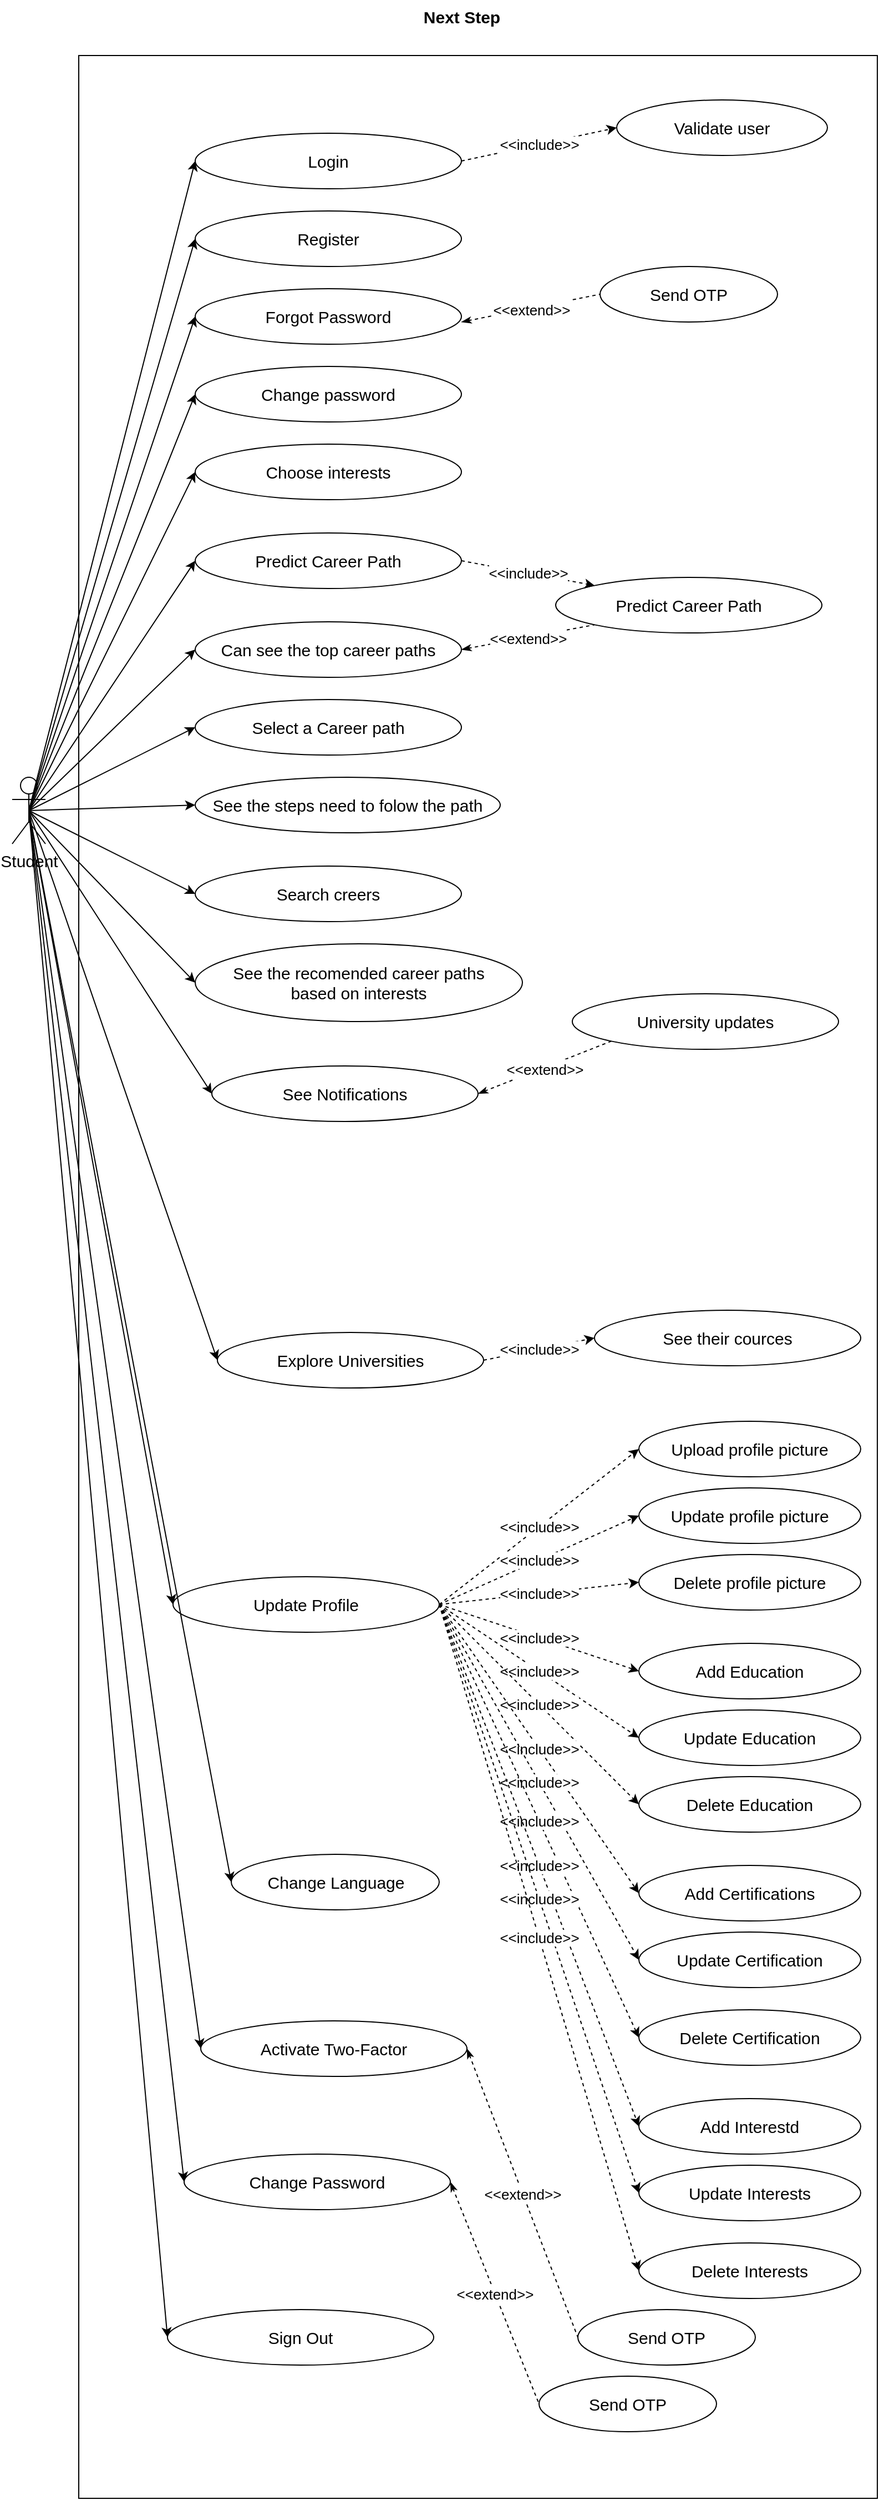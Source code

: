 <mxfile>
    <diagram id="2UZ3SYDk-odGKClvxXBn" name="Page-1">
        <mxGraphModel dx="4890" dy="3395" grid="1" gridSize="10" guides="1" tooltips="1" connect="1" arrows="1" fold="1" page="1" pageScale="1" pageWidth="827" pageHeight="1169" math="0" shadow="0">
            <root>
                <mxCell id="0"/>
                <mxCell id="1" parent="0"/>
                <mxCell id="3" value="" style="rounded=0;whiteSpace=wrap;html=1;movable=0;resizable=0;rotatable=0;deletable=0;editable=0;connectable=0;" parent="1" vertex="1">
                    <mxGeometry x="80" y="80" width="720" height="2200" as="geometry"/>
                </mxCell>
                <mxCell id="4" value="&lt;b&gt;&lt;font style=&quot;font-size: 15px;&quot;&gt;Next Step&lt;/font&gt;&lt;/b&gt;" style="text;html=1;strokeColor=none;fillColor=none;align=center;verticalAlign=middle;whiteSpace=wrap;rounded=0;movable=0;resizable=0;rotatable=0;deletable=0;editable=0;connectable=0;" parent="1" vertex="1">
                    <mxGeometry x="373" y="30" width="105" height="30" as="geometry"/>
                </mxCell>
                <mxCell id="5" value="Student" style="shape=umlActor;verticalLabelPosition=bottom;verticalAlign=top;html=1;outlineConnect=0;fontSize=15;movable=0;resizable=0;rotatable=0;deletable=0;editable=0;connectable=0;" parent="1" vertex="1">
                    <mxGeometry x="20" y="730" width="30" height="60" as="geometry"/>
                </mxCell>
                <mxCell id="6" value="Login" style="ellipse;whiteSpace=wrap;html=1;fontSize=15;movable=0;resizable=0;rotatable=0;deletable=0;editable=0;connectable=0;" parent="1" vertex="1">
                    <mxGeometry x="185" y="150" width="240" height="50" as="geometry"/>
                </mxCell>
                <mxCell id="7" value="Register" style="ellipse;whiteSpace=wrap;html=1;fontSize=15;movable=0;resizable=0;rotatable=0;deletable=0;editable=0;connectable=0;" parent="1" vertex="1">
                    <mxGeometry x="185" y="220" width="240" height="50" as="geometry"/>
                </mxCell>
                <mxCell id="8" value="Forgot Password" style="ellipse;whiteSpace=wrap;html=1;fontSize=15;movable=0;resizable=0;rotatable=0;deletable=0;editable=0;connectable=0;" parent="1" vertex="1">
                    <mxGeometry x="185" y="290" width="240" height="50" as="geometry"/>
                </mxCell>
                <mxCell id="9" value="Change password" style="ellipse;whiteSpace=wrap;html=1;fontSize=15;movable=0;resizable=0;rotatable=0;deletable=0;editable=0;connectable=0;" parent="1" vertex="1">
                    <mxGeometry x="185" y="360" width="240" height="50" as="geometry"/>
                </mxCell>
                <mxCell id="10" value="Choose interests" style="ellipse;whiteSpace=wrap;html=1;fontSize=15;movable=0;resizable=0;rotatable=0;deletable=0;editable=0;connectable=0;" parent="1" vertex="1">
                    <mxGeometry x="185" y="430" width="240" height="50" as="geometry"/>
                </mxCell>
                <mxCell id="11" value="Send OTP" style="ellipse;whiteSpace=wrap;html=1;fontSize=15;movable=0;resizable=0;rotatable=0;deletable=0;editable=0;connectable=0;" parent="1" vertex="1">
                    <mxGeometry x="550" y="270" width="160" height="50" as="geometry"/>
                </mxCell>
                <mxCell id="13" value="" style="endArrow=none;html=1;fontSize=15;entryX=0;entryY=0.5;entryDx=0;entryDy=0;dashed=1;endFill=0;startArrow=classicThin;startFill=1;movable=0;resizable=0;rotatable=0;deletable=0;editable=0;connectable=0;" parent="1" target="11" edge="1">
                    <mxGeometry relative="1" as="geometry">
                        <mxPoint x="425" y="320" as="sourcePoint"/>
                        <mxPoint x="585" y="320" as="targetPoint"/>
                    </mxGeometry>
                </mxCell>
                <mxCell id="14" value="&lt;font style=&quot;font-size: 13px;&quot;&gt;&amp;lt;&amp;lt;extend&amp;gt;&amp;gt;&lt;/font&gt;" style="edgeLabel;resizable=0;html=1;align=center;verticalAlign=middle;fontSize=15;movable=0;rotatable=0;deletable=0;editable=0;connectable=0;" parent="13" connectable="0" vertex="1">
                    <mxGeometry relative="1" as="geometry"/>
                </mxCell>
                <mxCell id="16" value="Predict Career Path" style="ellipse;whiteSpace=wrap;html=1;fontSize=15;movable=0;resizable=0;rotatable=0;deletable=0;editable=0;connectable=0;" parent="1" vertex="1">
                    <mxGeometry x="185" y="510" width="240" height="50" as="geometry"/>
                </mxCell>
                <mxCell id="17" value="Can see the top career paths" style="ellipse;whiteSpace=wrap;html=1;fontSize=15;movable=0;resizable=0;rotatable=0;deletable=0;editable=0;connectable=0;" parent="1" vertex="1">
                    <mxGeometry x="185" y="590" width="240" height="50" as="geometry"/>
                </mxCell>
                <mxCell id="18" value="Predict Career Path" style="ellipse;whiteSpace=wrap;html=1;fontSize=15;movable=0;resizable=0;rotatable=0;deletable=0;editable=0;connectable=0;" parent="1" vertex="1">
                    <mxGeometry x="510" y="550" width="240" height="50" as="geometry"/>
                </mxCell>
                <mxCell id="19" value="" style="endArrow=classic;html=1;dashed=1;fontSize=13;exitX=1;exitY=0.5;exitDx=0;exitDy=0;entryX=0;entryY=0;entryDx=0;entryDy=0;movable=0;resizable=0;rotatable=0;deletable=0;editable=0;connectable=0;" parent="1" source="16" target="18" edge="1">
                    <mxGeometry relative="1" as="geometry">
                        <mxPoint x="420" y="480" as="sourcePoint"/>
                        <mxPoint x="580" y="480" as="targetPoint"/>
                    </mxGeometry>
                </mxCell>
                <mxCell id="20" value="&lt;font style=&quot;font-size: 13px;&quot;&gt;&amp;lt;&amp;lt;include&amp;gt;&amp;gt;&lt;/font&gt;" style="edgeLabel;resizable=0;html=1;align=center;verticalAlign=middle;fontSize=13;movable=0;rotatable=0;deletable=0;editable=0;connectable=0;" parent="19" connectable="0" vertex="1">
                    <mxGeometry relative="1" as="geometry"/>
                </mxCell>
                <mxCell id="22" value="" style="endArrow=none;html=1;fontSize=15;entryX=0;entryY=1;entryDx=0;entryDy=0;dashed=1;endFill=0;startArrow=classicThin;startFill=1;exitX=1;exitY=0.5;exitDx=0;exitDy=0;movable=0;resizable=0;rotatable=0;deletable=0;editable=0;connectable=0;" parent="1" source="17" target="18" edge="1">
                    <mxGeometry relative="1" as="geometry">
                        <mxPoint x="450" y="695" as="sourcePoint"/>
                        <mxPoint x="535" y="620" as="targetPoint"/>
                    </mxGeometry>
                </mxCell>
                <mxCell id="23" value="&lt;font style=&quot;font-size: 13px;&quot;&gt;&amp;lt;&amp;lt;extend&amp;gt;&amp;gt;&lt;/font&gt;" style="edgeLabel;resizable=0;html=1;align=center;verticalAlign=middle;fontSize=15;movable=0;rotatable=0;deletable=0;editable=0;connectable=0;" parent="22" connectable="0" vertex="1">
                    <mxGeometry relative="1" as="geometry"/>
                </mxCell>
                <mxCell id="25" value="" style="endArrow=classic;html=1;fontSize=13;exitX=0.5;exitY=0.5;exitDx=0;exitDy=0;exitPerimeter=0;entryX=0;entryY=0.5;entryDx=0;entryDy=0;movable=0;resizable=0;rotatable=0;deletable=0;editable=0;connectable=0;" parent="1" source="5" target="6" edge="1">
                    <mxGeometry width="50" height="50" relative="1" as="geometry">
                        <mxPoint x="490" y="230" as="sourcePoint"/>
                        <mxPoint x="540" y="180" as="targetPoint"/>
                    </mxGeometry>
                </mxCell>
                <mxCell id="26" value="" style="endArrow=classic;html=1;fontSize=13;exitX=0.5;exitY=0.5;exitDx=0;exitDy=0;exitPerimeter=0;entryX=0;entryY=0.5;entryDx=0;entryDy=0;movable=0;resizable=0;rotatable=0;deletable=0;editable=0;connectable=0;" parent="1" source="5" target="7" edge="1">
                    <mxGeometry width="50" height="50" relative="1" as="geometry">
                        <mxPoint x="45.0" y="240" as="sourcePoint"/>
                        <mxPoint x="195.0" y="185" as="targetPoint"/>
                    </mxGeometry>
                </mxCell>
                <mxCell id="27" value="" style="endArrow=classic;html=1;fontSize=13;exitX=0.5;exitY=0.5;exitDx=0;exitDy=0;exitPerimeter=0;entryX=0;entryY=0.5;entryDx=0;entryDy=0;movable=0;resizable=0;rotatable=0;deletable=0;editable=0;connectable=0;" parent="1" source="5" target="8" edge="1">
                    <mxGeometry width="50" height="50" relative="1" as="geometry">
                        <mxPoint x="55.0" y="250" as="sourcePoint"/>
                        <mxPoint x="205.0" y="195" as="targetPoint"/>
                    </mxGeometry>
                </mxCell>
                <mxCell id="28" value="" style="endArrow=classic;html=1;fontSize=13;exitX=0.5;exitY=0.5;exitDx=0;exitDy=0;exitPerimeter=0;entryX=0;entryY=0.5;entryDx=0;entryDy=0;movable=0;resizable=0;rotatable=0;deletable=0;editable=0;connectable=0;" parent="1" source="5" target="9" edge="1">
                    <mxGeometry width="50" height="50" relative="1" as="geometry">
                        <mxPoint x="65.0" y="260" as="sourcePoint"/>
                        <mxPoint x="215.0" y="205" as="targetPoint"/>
                    </mxGeometry>
                </mxCell>
                <mxCell id="29" value="" style="endArrow=classic;html=1;fontSize=13;exitX=0.5;exitY=0.5;exitDx=0;exitDy=0;exitPerimeter=0;entryX=0;entryY=0.5;entryDx=0;entryDy=0;movable=0;resizable=0;rotatable=0;deletable=0;editable=0;connectable=0;" parent="1" source="5" target="10" edge="1">
                    <mxGeometry width="50" height="50" relative="1" as="geometry">
                        <mxPoint x="75.0" y="270" as="sourcePoint"/>
                        <mxPoint x="225.0" y="215" as="targetPoint"/>
                    </mxGeometry>
                </mxCell>
                <mxCell id="30" value="" style="endArrow=classic;html=1;fontSize=13;exitX=0.5;exitY=0.5;exitDx=0;exitDy=0;exitPerimeter=0;entryX=0;entryY=0.5;entryDx=0;entryDy=0;movable=0;resizable=0;rotatable=0;deletable=0;editable=0;connectable=0;" parent="1" source="5" target="16" edge="1">
                    <mxGeometry width="50" height="50" relative="1" as="geometry">
                        <mxPoint x="85.0" y="280" as="sourcePoint"/>
                        <mxPoint x="235.0" y="225" as="targetPoint"/>
                    </mxGeometry>
                </mxCell>
                <mxCell id="31" value="" style="endArrow=classic;html=1;fontSize=13;exitX=0.5;exitY=0.5;exitDx=0;exitDy=0;exitPerimeter=0;entryX=0;entryY=0.5;entryDx=0;entryDy=0;movable=0;resizable=0;rotatable=0;deletable=0;editable=0;connectable=0;" parent="1" source="5" target="17" edge="1">
                    <mxGeometry width="50" height="50" relative="1" as="geometry">
                        <mxPoint x="95.0" y="290" as="sourcePoint"/>
                        <mxPoint x="245.0" y="235" as="targetPoint"/>
                    </mxGeometry>
                </mxCell>
                <mxCell id="32" value="Select a Career path" style="ellipse;whiteSpace=wrap;html=1;fontSize=15;movable=0;resizable=0;rotatable=0;deletable=0;editable=0;connectable=0;" parent="1" vertex="1">
                    <mxGeometry x="185" y="660" width="240" height="50" as="geometry"/>
                </mxCell>
                <mxCell id="33" value="" style="endArrow=classic;html=1;fontSize=13;exitX=0.5;exitY=0.5;exitDx=0;exitDy=0;exitPerimeter=0;entryX=0;entryY=0.5;entryDx=0;entryDy=0;movable=0;resizable=0;rotatable=0;deletable=0;editable=0;connectable=0;" parent="1" source="5" target="32" edge="1">
                    <mxGeometry width="50" height="50" relative="1" as="geometry">
                        <mxPoint x="35" y="300" as="sourcePoint"/>
                        <mxPoint x="245.0" y="305" as="targetPoint"/>
                    </mxGeometry>
                </mxCell>
                <mxCell id="34" value="See the steps need to folow the path" style="ellipse;whiteSpace=wrap;html=1;fontSize=15;movable=0;resizable=0;rotatable=0;deletable=0;editable=0;connectable=0;" parent="1" vertex="1">
                    <mxGeometry x="185" y="730" width="275" height="50" as="geometry"/>
                </mxCell>
                <mxCell id="35" value="" style="endArrow=classic;html=1;fontSize=13;exitX=0.5;exitY=0.5;exitDx=0;exitDy=0;exitPerimeter=0;entryX=0;entryY=0.5;entryDx=0;entryDy=0;movable=0;resizable=0;rotatable=0;deletable=0;editable=0;connectable=0;" parent="1" source="5" target="34" edge="1">
                    <mxGeometry width="50" height="50" relative="1" as="geometry">
                        <mxPoint x="35" y="370" as="sourcePoint"/>
                        <mxPoint x="245.0" y="375" as="targetPoint"/>
                    </mxGeometry>
                </mxCell>
                <mxCell id="36" value="Search creers" style="ellipse;whiteSpace=wrap;html=1;fontSize=15;movable=0;resizable=0;rotatable=0;deletable=0;editable=0;connectable=0;" parent="1" vertex="1">
                    <mxGeometry x="185" y="810" width="240" height="50" as="geometry"/>
                </mxCell>
                <mxCell id="37" value="" style="endArrow=classic;html=1;fontSize=13;exitX=0.5;exitY=0.5;exitDx=0;exitDy=0;exitPerimeter=0;entryX=0;entryY=0.5;entryDx=0;entryDy=0;movable=0;resizable=0;rotatable=0;deletable=0;editable=0;connectable=0;" parent="1" source="5" target="36" edge="1">
                    <mxGeometry width="50" height="50" relative="1" as="geometry">
                        <mxPoint x="35" y="450" as="sourcePoint"/>
                        <mxPoint x="245.0" y="455" as="targetPoint"/>
                    </mxGeometry>
                </mxCell>
                <mxCell id="38" value="See the recomended career paths &lt;br&gt;based on interests" style="ellipse;whiteSpace=wrap;html=1;fontSize=15;movable=0;resizable=0;rotatable=0;deletable=0;editable=0;connectable=0;" parent="1" vertex="1">
                    <mxGeometry x="185" y="880" width="295" height="70" as="geometry"/>
                </mxCell>
                <mxCell id="39" value="" style="endArrow=classic;html=1;fontSize=13;exitX=0.5;exitY=0.5;exitDx=0;exitDy=0;exitPerimeter=0;entryX=0;entryY=0.5;entryDx=0;entryDy=0;movable=0;resizable=0;rotatable=0;deletable=0;editable=0;connectable=0;" parent="1" source="5" target="38" edge="1">
                    <mxGeometry width="50" height="50" relative="1" as="geometry">
                        <mxPoint x="35" y="540" as="sourcePoint"/>
                        <mxPoint x="245.0" y="545" as="targetPoint"/>
                    </mxGeometry>
                </mxCell>
                <mxCell id="40" value="See Notifications" style="ellipse;whiteSpace=wrap;html=1;fontSize=15;movable=0;resizable=0;rotatable=0;deletable=0;editable=0;connectable=0;" parent="1" vertex="1">
                    <mxGeometry x="200" y="990" width="240" height="50" as="geometry"/>
                </mxCell>
                <mxCell id="41" value="" style="endArrow=classic;html=1;fontSize=13;exitX=0.5;exitY=0.5;exitDx=0;exitDy=0;exitPerimeter=0;entryX=0;entryY=0.5;entryDx=0;entryDy=0;movable=0;resizable=0;rotatable=0;deletable=0;editable=0;connectable=0;" parent="1" source="5" target="40" edge="1">
                    <mxGeometry width="50" height="50" relative="1" as="geometry">
                        <mxPoint x="50" y="630" as="sourcePoint"/>
                        <mxPoint x="260.0" y="635" as="targetPoint"/>
                    </mxGeometry>
                </mxCell>
                <mxCell id="42" value="University updates" style="ellipse;whiteSpace=wrap;html=1;fontSize=15;movable=0;resizable=0;rotatable=0;deletable=0;editable=0;connectable=0;" parent="1" vertex="1">
                    <mxGeometry x="525" y="925" width="240" height="50" as="geometry"/>
                </mxCell>
                <mxCell id="43" value="" style="endArrow=none;html=1;fontSize=15;entryX=0;entryY=1;entryDx=0;entryDy=0;dashed=1;endFill=0;startArrow=classicThin;startFill=1;exitX=1;exitY=0.5;exitDx=0;exitDy=0;movable=0;resizable=0;rotatable=0;deletable=0;editable=0;connectable=0;" parent="1" source="40" target="42" edge="1">
                    <mxGeometry relative="1" as="geometry">
                        <mxPoint x="440" y="990" as="sourcePoint"/>
                        <mxPoint x="550" y="995" as="targetPoint"/>
                    </mxGeometry>
                </mxCell>
                <mxCell id="44" value="&lt;font style=&quot;font-size: 13px;&quot;&gt;&amp;lt;&amp;lt;extend&amp;gt;&amp;gt;&lt;/font&gt;" style="edgeLabel;resizable=0;html=1;align=center;verticalAlign=middle;fontSize=15;movable=0;rotatable=0;deletable=0;editable=0;connectable=0;" parent="43" connectable="0" vertex="1">
                    <mxGeometry relative="1" as="geometry"/>
                </mxCell>
                <mxCell id="45" value="Explore Universities" style="ellipse;whiteSpace=wrap;html=1;fontSize=15;movable=0;resizable=0;rotatable=0;deletable=0;editable=0;connectable=0;" parent="1" vertex="1">
                    <mxGeometry x="205" y="1230" width="240" height="50" as="geometry"/>
                </mxCell>
                <mxCell id="46" value="" style="endArrow=classic;html=1;fontSize=13;entryX=0;entryY=0.5;entryDx=0;entryDy=0;exitX=0.5;exitY=0.5;exitDx=0;exitDy=0;exitPerimeter=0;movable=0;resizable=0;rotatable=0;deletable=0;editable=0;connectable=0;" parent="1" source="5" target="45" edge="1">
                    <mxGeometry width="50" height="50" relative="1" as="geometry">
                        <mxPoint x="50" y="790" as="sourcePoint"/>
                        <mxPoint x="260.0" y="795" as="targetPoint"/>
                    </mxGeometry>
                </mxCell>
                <mxCell id="47" value="See their cources" style="ellipse;whiteSpace=wrap;html=1;fontSize=15;movable=0;resizable=0;rotatable=0;deletable=0;editable=0;connectable=0;" parent="1" vertex="1">
                    <mxGeometry x="545" y="1210" width="240" height="50" as="geometry"/>
                </mxCell>
                <mxCell id="49" value="" style="endArrow=classic;html=1;dashed=1;fontSize=13;exitX=1;exitY=0.5;exitDx=0;exitDy=0;entryX=0;entryY=0.5;entryDx=0;entryDy=0;movable=0;resizable=0;rotatable=0;deletable=0;editable=0;connectable=0;" parent="1" source="45" target="47" edge="1">
                    <mxGeometry relative="1" as="geometry">
                        <mxPoint x="430" y="1300" as="sourcePoint"/>
                        <mxPoint x="549.647" y="1322.427" as="targetPoint"/>
                    </mxGeometry>
                </mxCell>
                <mxCell id="50" value="&lt;font style=&quot;font-size: 13px;&quot;&gt;&amp;lt;&amp;lt;include&amp;gt;&amp;gt;&lt;/font&gt;" style="edgeLabel;resizable=0;html=1;align=center;verticalAlign=middle;fontSize=13;movable=0;rotatable=0;deletable=0;editable=0;connectable=0;" parent="49" connectable="0" vertex="1">
                    <mxGeometry relative="1" as="geometry"/>
                </mxCell>
                <mxCell id="51" value="Validate user" style="ellipse;whiteSpace=wrap;html=1;fontSize=15;movable=0;resizable=0;rotatable=0;deletable=0;editable=0;connectable=0;" parent="1" vertex="1">
                    <mxGeometry x="565" y="120" width="190" height="50" as="geometry"/>
                </mxCell>
                <mxCell id="52" value="" style="endArrow=classic;html=1;dashed=1;fontSize=13;exitX=1;exitY=0.5;exitDx=0;exitDy=0;entryX=0;entryY=0.5;entryDx=0;entryDy=0;movable=0;resizable=0;rotatable=0;deletable=0;editable=0;connectable=0;" parent="1" source="6" target="51" edge="1">
                    <mxGeometry relative="1" as="geometry">
                        <mxPoint x="445" y="155" as="sourcePoint"/>
                        <mxPoint x="610" y="60" as="targetPoint"/>
                    </mxGeometry>
                </mxCell>
                <mxCell id="53" value="&lt;font style=&quot;font-size: 13px;&quot;&gt;&amp;lt;&amp;lt;include&amp;gt;&amp;gt;&lt;/font&gt;" style="edgeLabel;resizable=0;html=1;align=center;verticalAlign=middle;fontSize=13;movable=0;rotatable=0;deletable=0;editable=0;connectable=0;" parent="52" connectable="0" vertex="1">
                    <mxGeometry relative="1" as="geometry"/>
                </mxCell>
                <mxCell id="57" value="Update Profile" style="ellipse;whiteSpace=wrap;html=1;fontSize=15;movable=0;resizable=0;rotatable=0;deletable=0;editable=0;connectable=0;" parent="1" vertex="1">
                    <mxGeometry x="165" y="1450" width="240" height="50" as="geometry"/>
                </mxCell>
                <mxCell id="58" value="" style="endArrow=classic;html=1;fontSize=13;exitX=0.5;exitY=0.5;exitDx=0;exitDy=0;exitPerimeter=0;entryX=0;entryY=0.5;entryDx=0;entryDy=0;movable=0;resizable=0;rotatable=0;deletable=0;editable=0;connectable=0;" parent="1" source="5" target="57" edge="1">
                    <mxGeometry width="50" height="50" relative="1" as="geometry">
                        <mxPoint x="50" y="890" as="sourcePoint"/>
                        <mxPoint x="260.0" y="895" as="targetPoint"/>
                    </mxGeometry>
                </mxCell>
                <mxCell id="59" value="Upload profile picture" style="ellipse;whiteSpace=wrap;html=1;fontSize=15;movable=0;resizable=0;rotatable=0;deletable=0;editable=0;connectable=0;" parent="1" vertex="1">
                    <mxGeometry x="585" y="1310" width="200" height="50" as="geometry"/>
                </mxCell>
                <mxCell id="60" value="" style="endArrow=classic;html=1;dashed=1;fontSize=13;exitX=1;exitY=0.5;exitDx=0;exitDy=0;entryX=0;entryY=0.5;entryDx=0;entryDy=0;movable=0;resizable=0;rotatable=0;deletable=0;editable=0;connectable=0;" parent="1" source="57" target="59" edge="1">
                    <mxGeometry relative="1" as="geometry">
                        <mxPoint x="445.0" y="1355" as="sourcePoint"/>
                        <mxPoint x="549.647" y="1422.427" as="targetPoint"/>
                    </mxGeometry>
                </mxCell>
                <mxCell id="61" value="&lt;font style=&quot;font-size: 13px;&quot;&gt;&amp;lt;&amp;lt;include&amp;gt;&amp;gt;&lt;/font&gt;" style="edgeLabel;resizable=0;html=1;align=center;verticalAlign=middle;fontSize=13;movable=0;rotatable=0;deletable=0;editable=0;connectable=0;" parent="60" connectable="0" vertex="1">
                    <mxGeometry relative="1" as="geometry"/>
                </mxCell>
                <mxCell id="62" value="Update profile picture" style="ellipse;whiteSpace=wrap;html=1;fontSize=15;movable=0;resizable=0;rotatable=0;deletable=0;editable=0;connectable=0;" parent="1" vertex="1">
                    <mxGeometry x="585" y="1370" width="200" height="50" as="geometry"/>
                </mxCell>
                <mxCell id="63" value="" style="endArrow=classic;html=1;dashed=1;fontSize=13;exitX=1;exitY=0.5;exitDx=0;exitDy=0;entryX=0;entryY=0.5;entryDx=0;entryDy=0;movable=0;resizable=0;rotatable=0;deletable=0;editable=0;connectable=0;" parent="1" source="57" target="62" edge="1">
                    <mxGeometry relative="1" as="geometry">
                        <mxPoint x="445.0" y="1415" as="sourcePoint"/>
                        <mxPoint x="549.647" y="1482.427" as="targetPoint"/>
                    </mxGeometry>
                </mxCell>
                <mxCell id="64" value="&lt;font style=&quot;font-size: 13px;&quot;&gt;&amp;lt;&amp;lt;include&amp;gt;&amp;gt;&lt;/font&gt;" style="edgeLabel;resizable=0;html=1;align=center;verticalAlign=middle;fontSize=13;movable=0;rotatable=0;deletable=0;editable=0;connectable=0;" parent="63" connectable="0" vertex="1">
                    <mxGeometry relative="1" as="geometry"/>
                </mxCell>
                <mxCell id="65" value="Delete profile picture" style="ellipse;whiteSpace=wrap;html=1;fontSize=15;movable=0;resizable=0;rotatable=0;deletable=0;editable=0;connectable=0;" parent="1" vertex="1">
                    <mxGeometry x="585" y="1430" width="200" height="50" as="geometry"/>
                </mxCell>
                <mxCell id="66" value="" style="endArrow=classic;html=1;dashed=1;fontSize=13;exitX=1;exitY=0.5;exitDx=0;exitDy=0;entryX=0;entryY=0.5;entryDx=0;entryDy=0;movable=0;resizable=0;rotatable=0;deletable=0;editable=0;connectable=0;" parent="1" source="57" target="65" edge="1">
                    <mxGeometry relative="1" as="geometry">
                        <mxPoint x="445.0" y="1475" as="sourcePoint"/>
                        <mxPoint x="549.647" y="1542.427" as="targetPoint"/>
                    </mxGeometry>
                </mxCell>
                <mxCell id="67" value="&lt;font style=&quot;font-size: 13px;&quot;&gt;&amp;lt;&amp;lt;include&amp;gt;&amp;gt;&lt;/font&gt;" style="edgeLabel;resizable=0;html=1;align=center;verticalAlign=middle;fontSize=13;movable=0;rotatable=0;deletable=0;editable=0;connectable=0;" parent="66" connectable="0" vertex="1">
                    <mxGeometry relative="1" as="geometry"/>
                </mxCell>
                <mxCell id="68" value="Add Education" style="ellipse;whiteSpace=wrap;html=1;fontSize=15;movable=0;resizable=0;rotatable=0;deletable=0;editable=0;connectable=0;" parent="1" vertex="1">
                    <mxGeometry x="585" y="1510" width="200" height="50" as="geometry"/>
                </mxCell>
                <mxCell id="69" value="" style="endArrow=classic;html=1;dashed=1;fontSize=13;exitX=1;exitY=0.5;exitDx=0;exitDy=0;entryX=0;entryY=0.5;entryDx=0;entryDy=0;movable=0;resizable=0;rotatable=0;deletable=0;editable=0;connectable=0;" parent="1" source="57" target="68" edge="1">
                    <mxGeometry relative="1" as="geometry">
                        <mxPoint x="445.0" y="1555" as="sourcePoint"/>
                        <mxPoint x="549.647" y="1622.427" as="targetPoint"/>
                    </mxGeometry>
                </mxCell>
                <mxCell id="70" value="&lt;font style=&quot;font-size: 13px;&quot;&gt;&amp;lt;&amp;lt;include&amp;gt;&amp;gt;&lt;/font&gt;" style="edgeLabel;resizable=0;html=1;align=center;verticalAlign=middle;fontSize=13;movable=0;rotatable=0;deletable=0;editable=0;connectable=0;" parent="69" connectable="0" vertex="1">
                    <mxGeometry relative="1" as="geometry"/>
                </mxCell>
                <mxCell id="71" value="Update Education" style="ellipse;whiteSpace=wrap;html=1;fontSize=15;movable=0;resizable=0;rotatable=0;deletable=0;editable=0;connectable=0;" parent="1" vertex="1">
                    <mxGeometry x="585" y="1570" width="200" height="50" as="geometry"/>
                </mxCell>
                <mxCell id="72" value="" style="endArrow=classic;html=1;dashed=1;fontSize=13;exitX=1;exitY=0.5;exitDx=0;exitDy=0;entryX=0;entryY=0.5;entryDx=0;entryDy=0;movable=0;resizable=0;rotatable=0;deletable=0;editable=0;connectable=0;" parent="1" source="57" target="71" edge="1">
                    <mxGeometry relative="1" as="geometry">
                        <mxPoint x="445.0" y="1615" as="sourcePoint"/>
                        <mxPoint x="549.647" y="1682.427" as="targetPoint"/>
                    </mxGeometry>
                </mxCell>
                <mxCell id="73" value="&lt;font style=&quot;font-size: 13px;&quot;&gt;&amp;lt;&amp;lt;include&amp;gt;&amp;gt;&lt;/font&gt;" style="edgeLabel;resizable=0;html=1;align=center;verticalAlign=middle;fontSize=13;movable=0;rotatable=0;deletable=0;editable=0;connectable=0;" parent="72" connectable="0" vertex="1">
                    <mxGeometry relative="1" as="geometry"/>
                </mxCell>
                <mxCell id="74" value="Delete Education" style="ellipse;whiteSpace=wrap;html=1;fontSize=15;movable=0;resizable=0;rotatable=0;deletable=0;editable=0;connectable=0;" parent="1" vertex="1">
                    <mxGeometry x="585" y="1630" width="200" height="50" as="geometry"/>
                </mxCell>
                <mxCell id="75" value="" style="endArrow=classic;html=1;dashed=1;fontSize=13;exitX=1;exitY=0.5;exitDx=0;exitDy=0;entryX=0;entryY=0.5;entryDx=0;entryDy=0;movable=0;resizable=0;rotatable=0;deletable=0;editable=0;connectable=0;" parent="1" source="57" target="74" edge="1">
                    <mxGeometry relative="1" as="geometry">
                        <mxPoint x="445.0" y="1675" as="sourcePoint"/>
                        <mxPoint x="549.647" y="1742.427" as="targetPoint"/>
                    </mxGeometry>
                </mxCell>
                <mxCell id="76" value="&lt;font style=&quot;font-size: 13px;&quot;&gt;&amp;lt;&amp;lt;include&amp;gt;&amp;gt;&lt;/font&gt;" style="edgeLabel;resizable=0;html=1;align=center;verticalAlign=middle;fontSize=13;movable=0;rotatable=0;deletable=0;editable=0;connectable=0;" parent="75" connectable="0" vertex="1">
                    <mxGeometry relative="1" as="geometry"/>
                </mxCell>
                <mxCell id="77" value="Add Certifications" style="ellipse;whiteSpace=wrap;html=1;fontSize=15;movable=0;resizable=0;rotatable=0;deletable=0;editable=0;connectable=0;" parent="1" vertex="1">
                    <mxGeometry x="585" y="1710" width="200" height="50" as="geometry"/>
                </mxCell>
                <mxCell id="78" value="" style="endArrow=classic;html=1;dashed=1;fontSize=13;exitX=1;exitY=0.5;exitDx=0;exitDy=0;entryX=0;entryY=0.5;entryDx=0;entryDy=0;movable=0;resizable=0;rotatable=0;deletable=0;editable=0;connectable=0;" parent="1" source="57" target="77" edge="1">
                    <mxGeometry relative="1" as="geometry">
                        <mxPoint x="445.0" y="1755" as="sourcePoint"/>
                        <mxPoint x="549.647" y="1822.427" as="targetPoint"/>
                    </mxGeometry>
                </mxCell>
                <mxCell id="79" value="&lt;font style=&quot;font-size: 13px;&quot;&gt;&amp;lt;&amp;lt;include&amp;gt;&amp;gt;&lt;/font&gt;" style="edgeLabel;resizable=0;html=1;align=center;verticalAlign=middle;fontSize=13;movable=0;rotatable=0;deletable=0;editable=0;connectable=0;" parent="78" connectable="0" vertex="1">
                    <mxGeometry relative="1" as="geometry"/>
                </mxCell>
                <mxCell id="80" value="Update Certification" style="ellipse;whiteSpace=wrap;html=1;fontSize=15;movable=0;resizable=0;rotatable=0;deletable=0;editable=0;connectable=0;" parent="1" vertex="1">
                    <mxGeometry x="585" y="1770" width="200" height="50" as="geometry"/>
                </mxCell>
                <mxCell id="81" value="" style="endArrow=classic;html=1;dashed=1;fontSize=13;exitX=1;exitY=0.5;exitDx=0;exitDy=0;entryX=0;entryY=0.5;entryDx=0;entryDy=0;movable=0;resizable=0;rotatable=0;deletable=0;editable=0;connectable=0;" parent="1" source="57" target="80" edge="1">
                    <mxGeometry relative="1" as="geometry">
                        <mxPoint x="445.0" y="1815" as="sourcePoint"/>
                        <mxPoint x="549.647" y="1882.427" as="targetPoint"/>
                    </mxGeometry>
                </mxCell>
                <mxCell id="82" value="&lt;font style=&quot;font-size: 13px;&quot;&gt;&amp;lt;&amp;lt;include&amp;gt;&amp;gt;&lt;/font&gt;" style="edgeLabel;resizable=0;html=1;align=center;verticalAlign=middle;fontSize=13;movable=0;rotatable=0;deletable=0;editable=0;connectable=0;" parent="81" connectable="0" vertex="1">
                    <mxGeometry relative="1" as="geometry"/>
                </mxCell>
                <mxCell id="83" value="Delete Certification" style="ellipse;whiteSpace=wrap;html=1;fontSize=15;movable=0;resizable=0;rotatable=0;deletable=0;editable=0;connectable=0;" parent="1" vertex="1">
                    <mxGeometry x="585" y="1840" width="200" height="50" as="geometry"/>
                </mxCell>
                <mxCell id="84" value="" style="endArrow=classic;html=1;dashed=1;fontSize=13;exitX=1;exitY=0.5;exitDx=0;exitDy=0;entryX=0;entryY=0.5;entryDx=0;entryDy=0;movable=0;resizable=0;rotatable=0;deletable=0;editable=0;connectable=0;" parent="1" source="57" target="83" edge="1">
                    <mxGeometry relative="1" as="geometry">
                        <mxPoint x="445.0" y="1885" as="sourcePoint"/>
                        <mxPoint x="549.647" y="1952.427" as="targetPoint"/>
                    </mxGeometry>
                </mxCell>
                <mxCell id="85" value="&lt;font style=&quot;font-size: 13px;&quot;&gt;&amp;lt;&amp;lt;include&amp;gt;&amp;gt;&lt;/font&gt;" style="edgeLabel;resizable=0;html=1;align=center;verticalAlign=middle;fontSize=13;movable=0;rotatable=0;deletable=0;editable=0;connectable=0;" parent="84" connectable="0" vertex="1">
                    <mxGeometry relative="1" as="geometry"/>
                </mxCell>
                <mxCell id="86" value="Add Interestd" style="ellipse;whiteSpace=wrap;html=1;fontSize=15;movable=0;resizable=0;rotatable=0;deletable=0;editable=0;connectable=0;" parent="1" vertex="1">
                    <mxGeometry x="585" y="1920" width="200" height="50" as="geometry"/>
                </mxCell>
                <mxCell id="87" value="" style="endArrow=classic;html=1;dashed=1;fontSize=13;exitX=1;exitY=0.5;exitDx=0;exitDy=0;entryX=0;entryY=0.5;entryDx=0;entryDy=0;movable=0;resizable=0;rotatable=0;deletable=0;editable=0;connectable=0;" parent="1" source="57" target="86" edge="1">
                    <mxGeometry relative="1" as="geometry">
                        <mxPoint x="445.0" y="1965" as="sourcePoint"/>
                        <mxPoint x="549.647" y="2032.427" as="targetPoint"/>
                    </mxGeometry>
                </mxCell>
                <mxCell id="88" value="&lt;font style=&quot;font-size: 13px;&quot;&gt;&amp;lt;&amp;lt;include&amp;gt;&amp;gt;&lt;/font&gt;" style="edgeLabel;resizable=0;html=1;align=center;verticalAlign=middle;fontSize=13;movable=0;rotatable=0;deletable=0;editable=0;connectable=0;" parent="87" connectable="0" vertex="1">
                    <mxGeometry relative="1" as="geometry"/>
                </mxCell>
                <mxCell id="89" value="Update Interests" style="ellipse;whiteSpace=wrap;html=1;fontSize=15;movable=0;resizable=0;rotatable=0;deletable=0;editable=0;connectable=0;" parent="1" vertex="1">
                    <mxGeometry x="585" y="1980" width="200" height="50" as="geometry"/>
                </mxCell>
                <mxCell id="90" value="" style="endArrow=classic;html=1;dashed=1;fontSize=13;exitX=1;exitY=0.5;exitDx=0;exitDy=0;entryX=0;entryY=0.5;entryDx=0;entryDy=0;movable=0;resizable=0;rotatable=0;deletable=0;editable=0;connectable=0;" parent="1" source="57" target="89" edge="1">
                    <mxGeometry relative="1" as="geometry">
                        <mxPoint x="445.0" y="2025" as="sourcePoint"/>
                        <mxPoint x="549.647" y="2092.427" as="targetPoint"/>
                    </mxGeometry>
                </mxCell>
                <mxCell id="91" value="&lt;font style=&quot;font-size: 13px;&quot;&gt;&amp;lt;&amp;lt;include&amp;gt;&amp;gt;&lt;/font&gt;" style="edgeLabel;resizable=0;html=1;align=center;verticalAlign=middle;fontSize=13;movable=0;rotatable=0;deletable=0;editable=0;connectable=0;" parent="90" connectable="0" vertex="1">
                    <mxGeometry relative="1" as="geometry"/>
                </mxCell>
                <mxCell id="92" value="Delete Interests" style="ellipse;whiteSpace=wrap;html=1;fontSize=15;movable=0;resizable=0;rotatable=0;deletable=0;editable=0;connectable=0;" parent="1" vertex="1">
                    <mxGeometry x="585" y="2050" width="200" height="50" as="geometry"/>
                </mxCell>
                <mxCell id="93" value="" style="endArrow=classic;html=1;dashed=1;fontSize=13;exitX=1;exitY=0.5;exitDx=0;exitDy=0;entryX=0;entryY=0.5;entryDx=0;entryDy=0;movable=0;resizable=0;rotatable=0;deletable=0;editable=0;connectable=0;" parent="1" source="57" target="92" edge="1">
                    <mxGeometry relative="1" as="geometry">
                        <mxPoint x="445.0" y="2095" as="sourcePoint"/>
                        <mxPoint x="549.647" y="2162.427" as="targetPoint"/>
                    </mxGeometry>
                </mxCell>
                <mxCell id="94" value="&lt;font style=&quot;font-size: 13px;&quot;&gt;&amp;lt;&amp;lt;include&amp;gt;&amp;gt;&lt;/font&gt;" style="edgeLabel;resizable=0;html=1;align=center;verticalAlign=middle;fontSize=13;movable=0;rotatable=0;deletable=0;editable=0;connectable=0;" parent="93" connectable="0" vertex="1">
                    <mxGeometry relative="1" as="geometry"/>
                </mxCell>
                <mxCell id="95" value="Change Language" style="ellipse;whiteSpace=wrap;html=1;fontSize=15;movable=0;resizable=0;rotatable=0;deletable=0;editable=0;connectable=0;" parent="1" vertex="1">
                    <mxGeometry x="217.5" y="1700" width="187.5" height="50" as="geometry"/>
                </mxCell>
                <mxCell id="96" value="" style="endArrow=classic;html=1;fontSize=13;entryX=0;entryY=0.5;entryDx=0;entryDy=0;exitX=0.5;exitY=0.5;exitDx=0;exitDy=0;exitPerimeter=0;movable=0;resizable=0;rotatable=0;deletable=0;editable=0;connectable=0;" parent="1" source="5" target="95" edge="1">
                    <mxGeometry width="50" height="50" relative="1" as="geometry">
                        <mxPoint x="40" y="710" as="sourcePoint"/>
                        <mxPoint x="245.0" y="955" as="targetPoint"/>
                    </mxGeometry>
                </mxCell>
                <mxCell id="97" value="Change Password" style="ellipse;whiteSpace=wrap;html=1;fontSize=15;movable=0;resizable=0;rotatable=0;deletable=0;editable=0;connectable=0;" parent="1" vertex="1">
                    <mxGeometry x="175" y="1970" width="240" height="50" as="geometry"/>
                </mxCell>
                <mxCell id="98" value="" style="endArrow=classic;html=1;fontSize=13;entryX=0;entryY=0.5;entryDx=0;entryDy=0;exitX=0.5;exitY=0.5;exitDx=0;exitDy=0;exitPerimeter=0;movable=0;resizable=0;rotatable=0;deletable=0;editable=0;connectable=0;" parent="1" source="5" target="97" edge="1">
                    <mxGeometry width="50" height="50" relative="1" as="geometry">
                        <mxPoint x="30" y="795" as="sourcePoint"/>
                        <mxPoint x="235.0" y="1040" as="targetPoint"/>
                    </mxGeometry>
                </mxCell>
                <mxCell id="99" value="Activate Two-Factor" style="ellipse;whiteSpace=wrap;html=1;fontSize=15;movable=0;resizable=0;rotatable=0;deletable=0;editable=0;connectable=0;" parent="1" vertex="1">
                    <mxGeometry x="190" y="1850" width="240" height="50" as="geometry"/>
                </mxCell>
                <mxCell id="100" value="" style="endArrow=classic;html=1;fontSize=13;entryX=0;entryY=0.5;entryDx=0;entryDy=0;exitX=0.5;exitY=0.5;exitDx=0;exitDy=0;exitPerimeter=0;movable=0;resizable=0;rotatable=0;deletable=0;editable=0;connectable=0;" parent="1" source="5" target="99" edge="1">
                    <mxGeometry width="50" height="50" relative="1" as="geometry">
                        <mxPoint x="30" y="910" as="sourcePoint"/>
                        <mxPoint x="235.0" y="1155" as="targetPoint"/>
                    </mxGeometry>
                </mxCell>
                <mxCell id="101" value="Send OTP" style="ellipse;whiteSpace=wrap;html=1;fontSize=15;rotation=0;movable=0;resizable=0;rotatable=0;deletable=0;editable=0;connectable=0;" parent="1" vertex="1">
                    <mxGeometry x="530" y="2110" width="160" height="50" as="geometry"/>
                </mxCell>
                <mxCell id="102" value="" style="endArrow=none;html=1;fontSize=15;entryX=0;entryY=0.5;entryDx=0;entryDy=0;dashed=1;endFill=0;startArrow=classicThin;startFill=1;exitX=1;exitY=0.5;exitDx=0;exitDy=0;movable=0;resizable=0;rotatable=0;deletable=0;editable=0;connectable=0;" parent="1" source="99" target="101" edge="1">
                    <mxGeometry relative="1" as="geometry">
                        <mxPoint x="255" y="2080" as="sourcePoint"/>
                        <mxPoint x="415" y="2080" as="targetPoint"/>
                    </mxGeometry>
                </mxCell>
                <mxCell id="103" value="&lt;font style=&quot;font-size: 13px;&quot;&gt;&amp;lt;&amp;lt;extend&amp;gt;&amp;gt;&lt;/font&gt;" style="edgeLabel;resizable=0;html=1;align=center;verticalAlign=middle;fontSize=15;movable=0;rotatable=0;deletable=0;editable=0;connectable=0;" parent="102" connectable="0" vertex="1">
                    <mxGeometry relative="1" as="geometry"/>
                </mxCell>
                <mxCell id="104" value="Send OTP" style="ellipse;whiteSpace=wrap;html=1;fontSize=15;movable=0;resizable=0;rotatable=0;deletable=0;editable=0;connectable=0;" parent="1" vertex="1">
                    <mxGeometry x="495" y="2170" width="160" height="50" as="geometry"/>
                </mxCell>
                <mxCell id="105" value="" style="endArrow=none;html=1;fontSize=15;entryX=0;entryY=0.5;entryDx=0;entryDy=0;dashed=1;endFill=0;startArrow=classicThin;startFill=1;exitX=1;exitY=0.5;exitDx=0;exitDy=0;movable=0;resizable=0;rotatable=0;deletable=0;editable=0;connectable=0;" parent="1" source="97" target="104" edge="1">
                    <mxGeometry relative="1" as="geometry">
                        <mxPoint x="255" y="2150" as="sourcePoint"/>
                        <mxPoint x="415" y="2150" as="targetPoint"/>
                    </mxGeometry>
                </mxCell>
                <mxCell id="106" value="&lt;font style=&quot;font-size: 13px;&quot;&gt;&amp;lt;&amp;lt;extend&amp;gt;&amp;gt;&lt;/font&gt;" style="edgeLabel;resizable=0;html=1;align=center;verticalAlign=middle;fontSize=15;movable=0;rotatable=0;deletable=0;editable=0;connectable=0;" parent="105" connectable="0" vertex="1">
                    <mxGeometry relative="1" as="geometry"/>
                </mxCell>
                <mxCell id="107" value="Sign Out" style="ellipse;whiteSpace=wrap;html=1;fontSize=15;movable=0;resizable=0;rotatable=0;deletable=0;editable=0;connectable=0;" parent="1" vertex="1">
                    <mxGeometry x="160" y="2110" width="240" height="50" as="geometry"/>
                </mxCell>
                <mxCell id="108" value="" style="endArrow=classic;html=1;fontSize=13;entryX=0;entryY=0.5;entryDx=0;entryDy=0;exitX=0.5;exitY=0.5;exitDx=0;exitDy=0;exitPerimeter=0;movable=0;resizable=0;rotatable=0;deletable=0;editable=0;connectable=0;" parent="1" source="5" target="107" edge="1">
                    <mxGeometry width="50" height="50" relative="1" as="geometry">
                        <mxPoint x="50" y="740" as="sourcePoint"/>
                        <mxPoint x="230.0" y="1230" as="targetPoint"/>
                    </mxGeometry>
                </mxCell>
            </root>
        </mxGraphModel>
    </diagram>
</mxfile>
